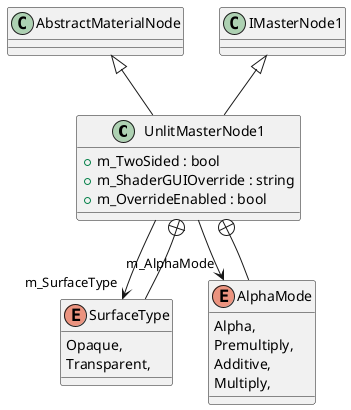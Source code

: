 @startuml
class UnlitMasterNode1 {
    + m_TwoSided : bool
    + m_ShaderGUIOverride : string
    + m_OverrideEnabled : bool
}
enum SurfaceType {
    Opaque,
    Transparent,
}
enum AlphaMode {
    Alpha,
    Premultiply,
    Additive,
    Multiply,
}
AbstractMaterialNode <|-- UnlitMasterNode1
IMasterNode1 <|-- UnlitMasterNode1
UnlitMasterNode1 --> "m_SurfaceType" SurfaceType
UnlitMasterNode1 --> "m_AlphaMode" AlphaMode
UnlitMasterNode1 +-- SurfaceType
UnlitMasterNode1 +-- AlphaMode
@enduml

